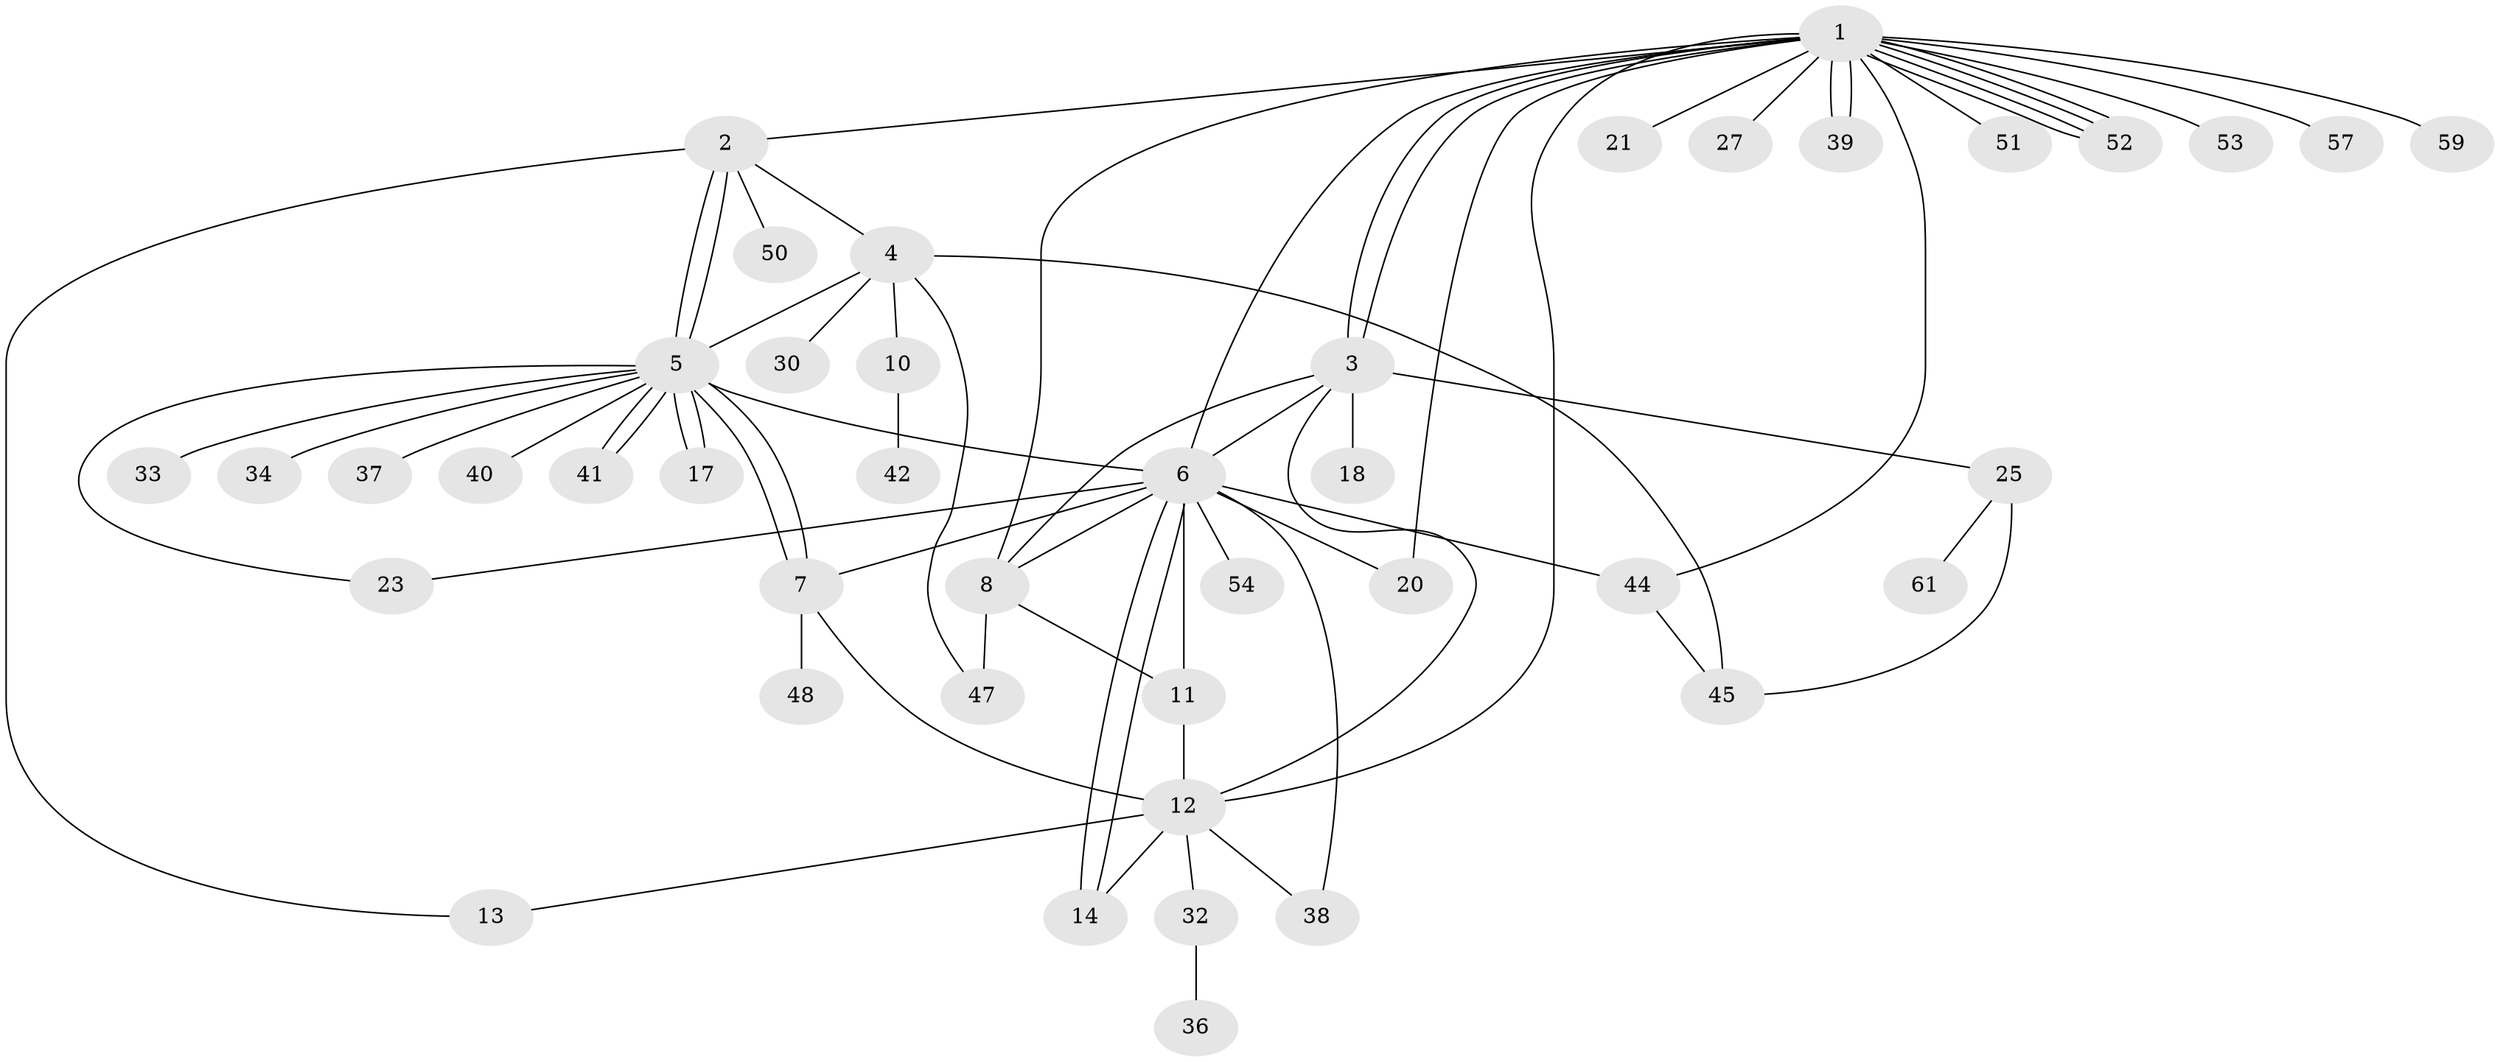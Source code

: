 // Generated by graph-tools (version 1.1) at 2025/51/02/27/25 19:51:59]
// undirected, 43 vertices, 71 edges
graph export_dot {
graph [start="1"]
  node [color=gray90,style=filled];
  1 [super="+9"];
  2 [super="+35"];
  3 [super="+58"];
  4 [super="+31"];
  5 [super="+29"];
  6 [super="+26"];
  7;
  8 [super="+56"];
  10 [super="+15"];
  11 [super="+19"];
  12 [super="+16"];
  13 [super="+24"];
  14 [super="+22"];
  17;
  18;
  20 [super="+55"];
  21;
  23 [super="+49"];
  25 [super="+28"];
  27;
  30;
  32 [super="+60"];
  33 [super="+43"];
  34;
  36;
  37;
  38;
  39;
  40;
  41;
  42;
  44 [super="+46"];
  45;
  47;
  48;
  50;
  51;
  52;
  53;
  54;
  57;
  59;
  61;
  1 -- 2;
  1 -- 3;
  1 -- 3;
  1 -- 6;
  1 -- 20;
  1 -- 27;
  1 -- 39;
  1 -- 39;
  1 -- 51;
  1 -- 52;
  1 -- 52;
  1 -- 52;
  1 -- 52;
  1 -- 53;
  1 -- 57;
  1 -- 59;
  1 -- 12;
  1 -- 8;
  1 -- 44;
  1 -- 21;
  2 -- 4;
  2 -- 5;
  2 -- 5;
  2 -- 13;
  2 -- 50;
  3 -- 6;
  3 -- 8;
  3 -- 18;
  3 -- 25;
  3 -- 12;
  4 -- 5;
  4 -- 10;
  4 -- 30;
  4 -- 45;
  4 -- 47;
  5 -- 6 [weight=2];
  5 -- 7;
  5 -- 7;
  5 -- 17;
  5 -- 17;
  5 -- 23;
  5 -- 33;
  5 -- 34;
  5 -- 37;
  5 -- 41;
  5 -- 41;
  5 -- 40;
  6 -- 8;
  6 -- 14;
  6 -- 14;
  6 -- 20;
  6 -- 44;
  6 -- 7;
  6 -- 54;
  6 -- 38;
  6 -- 11;
  6 -- 23;
  7 -- 12;
  7 -- 48;
  8 -- 11;
  8 -- 47;
  10 -- 42;
  11 -- 12;
  12 -- 32;
  12 -- 38;
  12 -- 13;
  12 -- 14 [weight=2];
  25 -- 45;
  25 -- 61;
  32 -- 36;
  44 -- 45;
}
